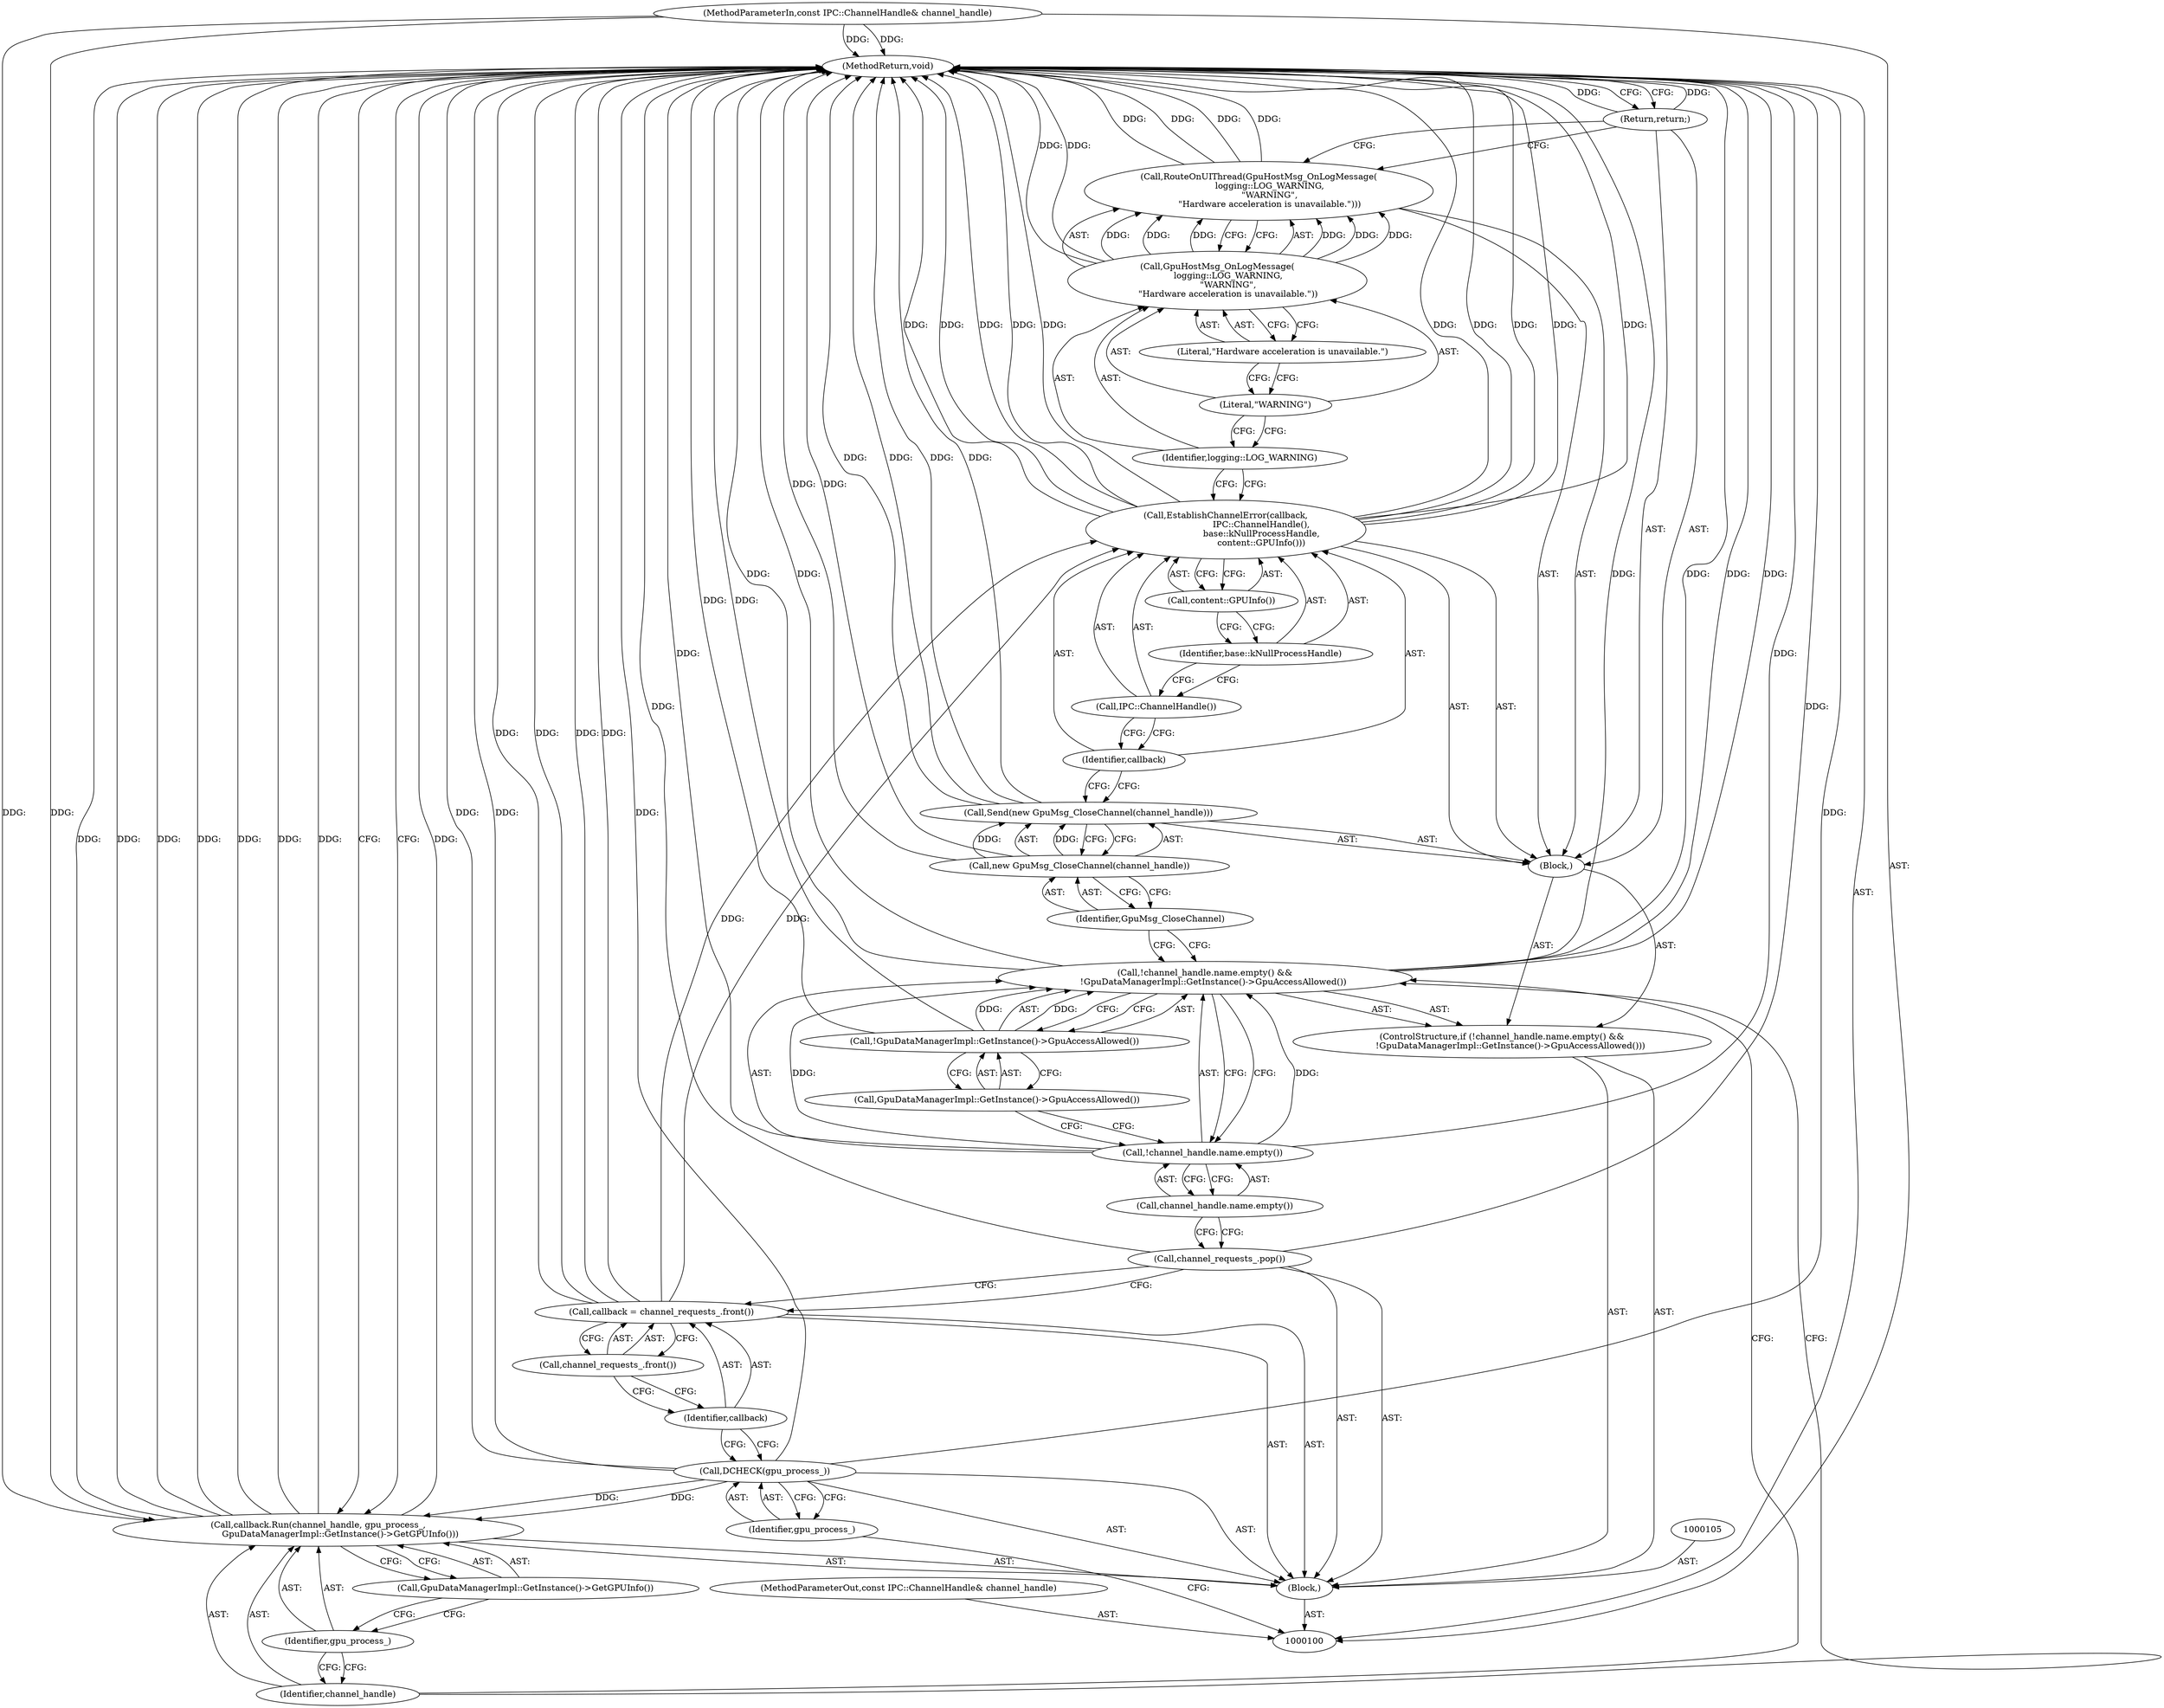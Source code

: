 digraph "1_Chrome_cd0bd79d6ebdb72183e6f0833673464cc10b3600_5" {
"1000135" [label="(MethodReturn,void)"];
"1000121" [label="(Identifier,callback)"];
"1000120" [label="(Call,EstablishChannelError(callback,\n                          IPC::ChannelHandle(),\n                          base::kNullProcessHandle,\n                          content::GPUInfo()))"];
"1000122" [label="(Call,IPC::ChannelHandle())"];
"1000123" [label="(Identifier,base::kNullProcessHandle)"];
"1000124" [label="(Call,content::GPUInfo())"];
"1000126" [label="(Call,GpuHostMsg_OnLogMessage(\n        logging::LOG_WARNING,\n        \"WARNING\",\n        \"Hardware acceleration is unavailable.\"))"];
"1000125" [label="(Call,RouteOnUIThread(GpuHostMsg_OnLogMessage(\n        logging::LOG_WARNING,\n        \"WARNING\",\n        \"Hardware acceleration is unavailable.\")))"];
"1000127" [label="(Identifier,logging::LOG_WARNING)"];
"1000128" [label="(Literal,\"WARNING\")"];
"1000129" [label="(Literal,\"Hardware acceleration is unavailable.\")"];
"1000130" [label="(Return,return;)"];
"1000102" [label="(Block,)"];
"1000101" [label="(MethodParameterIn,const IPC::ChannelHandle& channel_handle)"];
"1000212" [label="(MethodParameterOut,const IPC::ChannelHandle& channel_handle)"];
"1000132" [label="(Identifier,channel_handle)"];
"1000131" [label="(Call,callback.Run(channel_handle, gpu_process_,\n                GpuDataManagerImpl::GetInstance()->GetGPUInfo()))"];
"1000133" [label="(Identifier,gpu_process_)"];
"1000134" [label="(Call,GpuDataManagerImpl::GetInstance()->GetGPUInfo())"];
"1000103" [label="(Call,DCHECK(gpu_process_))"];
"1000104" [label="(Identifier,gpu_process_)"];
"1000106" [label="(Call,callback = channel_requests_.front())"];
"1000107" [label="(Identifier,callback)"];
"1000108" [label="(Call,channel_requests_.front())"];
"1000109" [label="(Call,channel_requests_.pop())"];
"1000110" [label="(ControlStructure,if (!channel_handle.name.empty() &&\n      !GpuDataManagerImpl::GetInstance()->GpuAccessAllowed()))"];
"1000111" [label="(Call,!channel_handle.name.empty() &&\n      !GpuDataManagerImpl::GetInstance()->GpuAccessAllowed())"];
"1000112" [label="(Call,!channel_handle.name.empty())"];
"1000113" [label="(Call,channel_handle.name.empty())"];
"1000114" [label="(Call,!GpuDataManagerImpl::GetInstance()->GpuAccessAllowed())"];
"1000116" [label="(Block,)"];
"1000115" [label="(Call,GpuDataManagerImpl::GetInstance()->GpuAccessAllowed())"];
"1000119" [label="(Identifier,GpuMsg_CloseChannel)"];
"1000117" [label="(Call,Send(new GpuMsg_CloseChannel(channel_handle)))"];
"1000118" [label="(Call,new GpuMsg_CloseChannel(channel_handle))"];
"1000135" -> "1000100"  [label="AST: "];
"1000135" -> "1000130"  [label="CFG: "];
"1000135" -> "1000131"  [label="CFG: "];
"1000117" -> "1000135"  [label="DDG: "];
"1000117" -> "1000135"  [label="DDG: "];
"1000125" -> "1000135"  [label="DDG: "];
"1000125" -> "1000135"  [label="DDG: "];
"1000106" -> "1000135"  [label="DDG: "];
"1000106" -> "1000135"  [label="DDG: "];
"1000103" -> "1000135"  [label="DDG: "];
"1000103" -> "1000135"  [label="DDG: "];
"1000111" -> "1000135"  [label="DDG: "];
"1000111" -> "1000135"  [label="DDG: "];
"1000111" -> "1000135"  [label="DDG: "];
"1000126" -> "1000135"  [label="DDG: "];
"1000120" -> "1000135"  [label="DDG: "];
"1000120" -> "1000135"  [label="DDG: "];
"1000120" -> "1000135"  [label="DDG: "];
"1000120" -> "1000135"  [label="DDG: "];
"1000120" -> "1000135"  [label="DDG: "];
"1000118" -> "1000135"  [label="DDG: "];
"1000131" -> "1000135"  [label="DDG: "];
"1000131" -> "1000135"  [label="DDG: "];
"1000131" -> "1000135"  [label="DDG: "];
"1000131" -> "1000135"  [label="DDG: "];
"1000114" -> "1000135"  [label="DDG: "];
"1000112" -> "1000135"  [label="DDG: "];
"1000101" -> "1000135"  [label="DDG: "];
"1000109" -> "1000135"  [label="DDG: "];
"1000130" -> "1000135"  [label="DDG: "];
"1000121" -> "1000120"  [label="AST: "];
"1000121" -> "1000117"  [label="CFG: "];
"1000122" -> "1000121"  [label="CFG: "];
"1000120" -> "1000116"  [label="AST: "];
"1000120" -> "1000124"  [label="CFG: "];
"1000121" -> "1000120"  [label="AST: "];
"1000122" -> "1000120"  [label="AST: "];
"1000123" -> "1000120"  [label="AST: "];
"1000124" -> "1000120"  [label="AST: "];
"1000127" -> "1000120"  [label="CFG: "];
"1000120" -> "1000135"  [label="DDG: "];
"1000120" -> "1000135"  [label="DDG: "];
"1000120" -> "1000135"  [label="DDG: "];
"1000120" -> "1000135"  [label="DDG: "];
"1000120" -> "1000135"  [label="DDG: "];
"1000106" -> "1000120"  [label="DDG: "];
"1000122" -> "1000120"  [label="AST: "];
"1000122" -> "1000121"  [label="CFG: "];
"1000123" -> "1000122"  [label="CFG: "];
"1000123" -> "1000120"  [label="AST: "];
"1000123" -> "1000122"  [label="CFG: "];
"1000124" -> "1000123"  [label="CFG: "];
"1000124" -> "1000120"  [label="AST: "];
"1000124" -> "1000123"  [label="CFG: "];
"1000120" -> "1000124"  [label="CFG: "];
"1000126" -> "1000125"  [label="AST: "];
"1000126" -> "1000129"  [label="CFG: "];
"1000127" -> "1000126"  [label="AST: "];
"1000128" -> "1000126"  [label="AST: "];
"1000129" -> "1000126"  [label="AST: "];
"1000125" -> "1000126"  [label="CFG: "];
"1000126" -> "1000135"  [label="DDG: "];
"1000126" -> "1000125"  [label="DDG: "];
"1000126" -> "1000125"  [label="DDG: "];
"1000126" -> "1000125"  [label="DDG: "];
"1000125" -> "1000116"  [label="AST: "];
"1000125" -> "1000126"  [label="CFG: "];
"1000126" -> "1000125"  [label="AST: "];
"1000130" -> "1000125"  [label="CFG: "];
"1000125" -> "1000135"  [label="DDG: "];
"1000125" -> "1000135"  [label="DDG: "];
"1000126" -> "1000125"  [label="DDG: "];
"1000126" -> "1000125"  [label="DDG: "];
"1000126" -> "1000125"  [label="DDG: "];
"1000127" -> "1000126"  [label="AST: "];
"1000127" -> "1000120"  [label="CFG: "];
"1000128" -> "1000127"  [label="CFG: "];
"1000128" -> "1000126"  [label="AST: "];
"1000128" -> "1000127"  [label="CFG: "];
"1000129" -> "1000128"  [label="CFG: "];
"1000129" -> "1000126"  [label="AST: "];
"1000129" -> "1000128"  [label="CFG: "];
"1000126" -> "1000129"  [label="CFG: "];
"1000130" -> "1000116"  [label="AST: "];
"1000130" -> "1000125"  [label="CFG: "];
"1000135" -> "1000130"  [label="CFG: "];
"1000130" -> "1000135"  [label="DDG: "];
"1000102" -> "1000100"  [label="AST: "];
"1000103" -> "1000102"  [label="AST: "];
"1000105" -> "1000102"  [label="AST: "];
"1000106" -> "1000102"  [label="AST: "];
"1000109" -> "1000102"  [label="AST: "];
"1000110" -> "1000102"  [label="AST: "];
"1000131" -> "1000102"  [label="AST: "];
"1000101" -> "1000100"  [label="AST: "];
"1000101" -> "1000135"  [label="DDG: "];
"1000101" -> "1000131"  [label="DDG: "];
"1000212" -> "1000100"  [label="AST: "];
"1000132" -> "1000131"  [label="AST: "];
"1000132" -> "1000111"  [label="CFG: "];
"1000133" -> "1000132"  [label="CFG: "];
"1000131" -> "1000102"  [label="AST: "];
"1000131" -> "1000134"  [label="CFG: "];
"1000132" -> "1000131"  [label="AST: "];
"1000133" -> "1000131"  [label="AST: "];
"1000134" -> "1000131"  [label="AST: "];
"1000135" -> "1000131"  [label="CFG: "];
"1000131" -> "1000135"  [label="DDG: "];
"1000131" -> "1000135"  [label="DDG: "];
"1000131" -> "1000135"  [label="DDG: "];
"1000131" -> "1000135"  [label="DDG: "];
"1000101" -> "1000131"  [label="DDG: "];
"1000103" -> "1000131"  [label="DDG: "];
"1000133" -> "1000131"  [label="AST: "];
"1000133" -> "1000132"  [label="CFG: "];
"1000134" -> "1000133"  [label="CFG: "];
"1000134" -> "1000131"  [label="AST: "];
"1000134" -> "1000133"  [label="CFG: "];
"1000131" -> "1000134"  [label="CFG: "];
"1000103" -> "1000102"  [label="AST: "];
"1000103" -> "1000104"  [label="CFG: "];
"1000104" -> "1000103"  [label="AST: "];
"1000107" -> "1000103"  [label="CFG: "];
"1000103" -> "1000135"  [label="DDG: "];
"1000103" -> "1000135"  [label="DDG: "];
"1000103" -> "1000131"  [label="DDG: "];
"1000104" -> "1000103"  [label="AST: "];
"1000104" -> "1000100"  [label="CFG: "];
"1000103" -> "1000104"  [label="CFG: "];
"1000106" -> "1000102"  [label="AST: "];
"1000106" -> "1000108"  [label="CFG: "];
"1000107" -> "1000106"  [label="AST: "];
"1000108" -> "1000106"  [label="AST: "];
"1000109" -> "1000106"  [label="CFG: "];
"1000106" -> "1000135"  [label="DDG: "];
"1000106" -> "1000135"  [label="DDG: "];
"1000106" -> "1000120"  [label="DDG: "];
"1000107" -> "1000106"  [label="AST: "];
"1000107" -> "1000103"  [label="CFG: "];
"1000108" -> "1000107"  [label="CFG: "];
"1000108" -> "1000106"  [label="AST: "];
"1000108" -> "1000107"  [label="CFG: "];
"1000106" -> "1000108"  [label="CFG: "];
"1000109" -> "1000102"  [label="AST: "];
"1000109" -> "1000106"  [label="CFG: "];
"1000113" -> "1000109"  [label="CFG: "];
"1000109" -> "1000135"  [label="DDG: "];
"1000110" -> "1000102"  [label="AST: "];
"1000111" -> "1000110"  [label="AST: "];
"1000116" -> "1000110"  [label="AST: "];
"1000111" -> "1000110"  [label="AST: "];
"1000111" -> "1000112"  [label="CFG: "];
"1000111" -> "1000114"  [label="CFG: "];
"1000112" -> "1000111"  [label="AST: "];
"1000114" -> "1000111"  [label="AST: "];
"1000119" -> "1000111"  [label="CFG: "];
"1000132" -> "1000111"  [label="CFG: "];
"1000111" -> "1000135"  [label="DDG: "];
"1000111" -> "1000135"  [label="DDG: "];
"1000111" -> "1000135"  [label="DDG: "];
"1000112" -> "1000111"  [label="DDG: "];
"1000114" -> "1000111"  [label="DDG: "];
"1000112" -> "1000111"  [label="AST: "];
"1000112" -> "1000113"  [label="CFG: "];
"1000113" -> "1000112"  [label="AST: "];
"1000115" -> "1000112"  [label="CFG: "];
"1000111" -> "1000112"  [label="CFG: "];
"1000112" -> "1000135"  [label="DDG: "];
"1000112" -> "1000111"  [label="DDG: "];
"1000113" -> "1000112"  [label="AST: "];
"1000113" -> "1000109"  [label="CFG: "];
"1000112" -> "1000113"  [label="CFG: "];
"1000114" -> "1000111"  [label="AST: "];
"1000114" -> "1000115"  [label="CFG: "];
"1000115" -> "1000114"  [label="AST: "];
"1000111" -> "1000114"  [label="CFG: "];
"1000114" -> "1000135"  [label="DDG: "];
"1000114" -> "1000111"  [label="DDG: "];
"1000116" -> "1000110"  [label="AST: "];
"1000117" -> "1000116"  [label="AST: "];
"1000120" -> "1000116"  [label="AST: "];
"1000125" -> "1000116"  [label="AST: "];
"1000130" -> "1000116"  [label="AST: "];
"1000115" -> "1000114"  [label="AST: "];
"1000115" -> "1000112"  [label="CFG: "];
"1000114" -> "1000115"  [label="CFG: "];
"1000119" -> "1000118"  [label="AST: "];
"1000119" -> "1000111"  [label="CFG: "];
"1000118" -> "1000119"  [label="CFG: "];
"1000117" -> "1000116"  [label="AST: "];
"1000117" -> "1000118"  [label="CFG: "];
"1000118" -> "1000117"  [label="AST: "];
"1000121" -> "1000117"  [label="CFG: "];
"1000117" -> "1000135"  [label="DDG: "];
"1000117" -> "1000135"  [label="DDG: "];
"1000118" -> "1000117"  [label="DDG: "];
"1000118" -> "1000117"  [label="AST: "];
"1000118" -> "1000119"  [label="CFG: "];
"1000119" -> "1000118"  [label="AST: "];
"1000117" -> "1000118"  [label="CFG: "];
"1000118" -> "1000135"  [label="DDG: "];
"1000118" -> "1000117"  [label="DDG: "];
}
